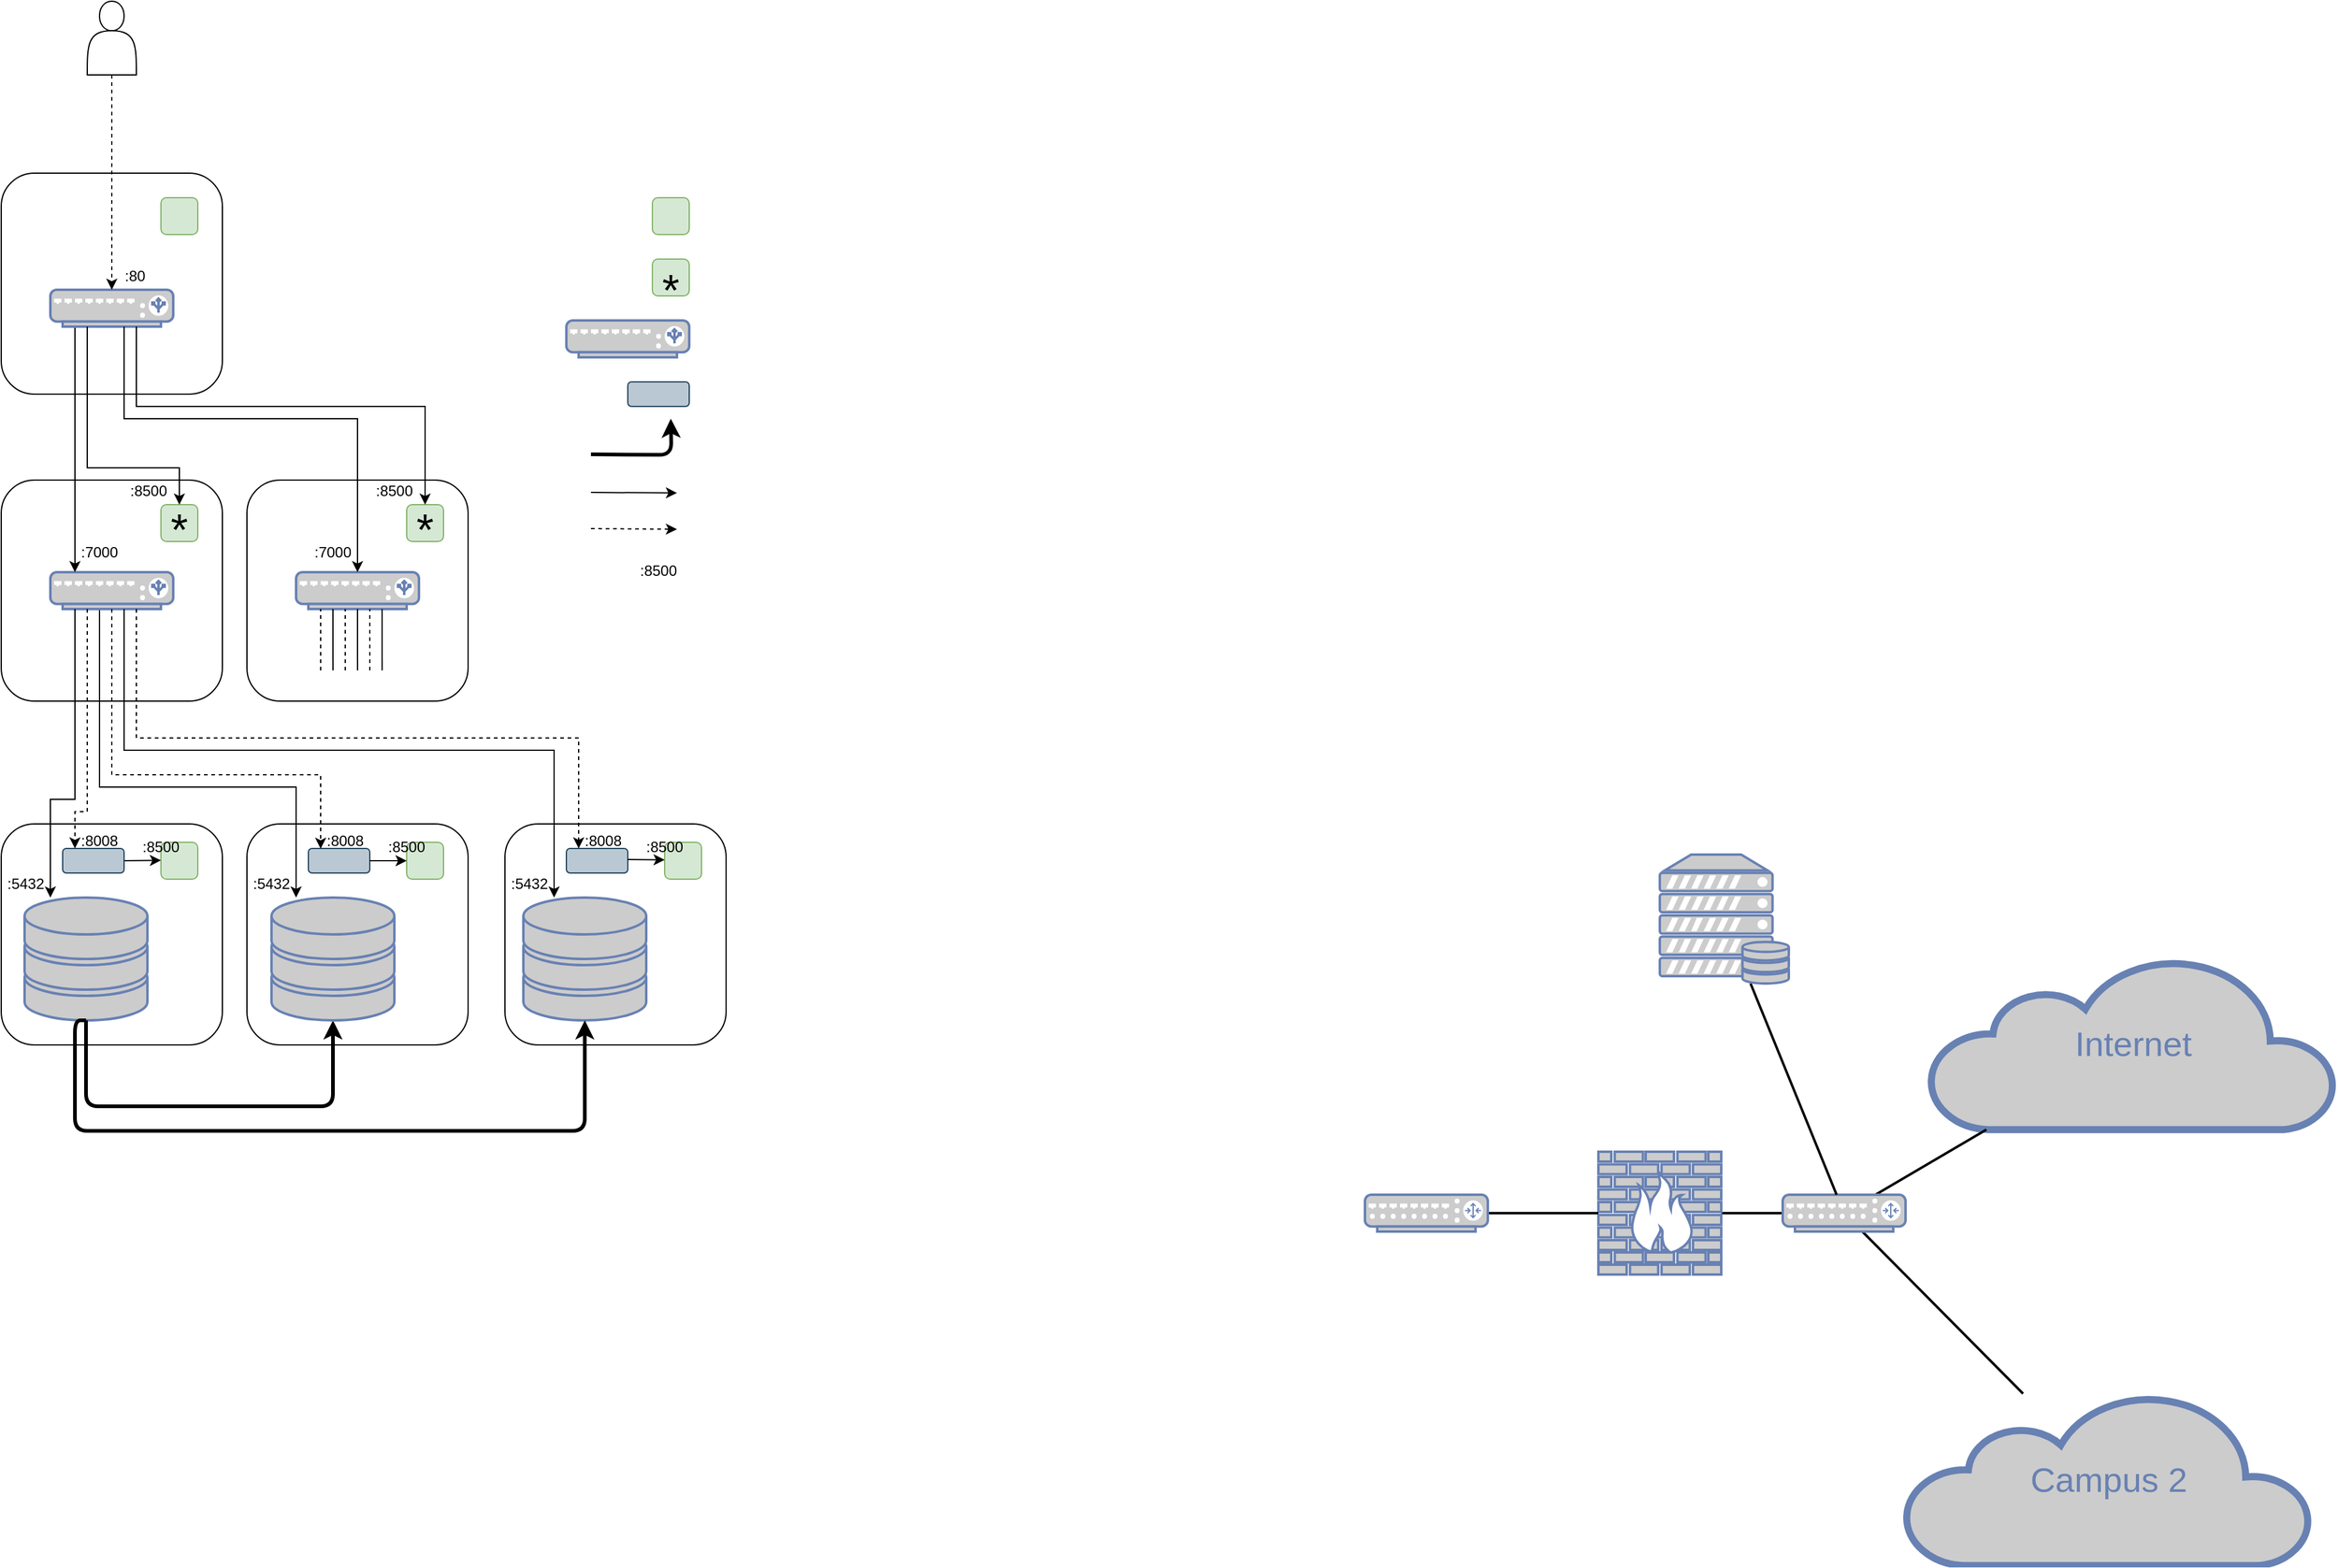 <mxfile version="13.2.1" type="github">
  <diagram name="Page-1" id="bfe91b75-5d2c-26a0-9c1d-138518896778">
    <mxGraphModel dx="1577" dy="983" grid="1" gridSize="10" guides="1" tooltips="1" connect="1" arrows="1" fold="1" page="1" pageScale="1" pageWidth="1100" pageHeight="850" background="#ffffff" math="0" shadow="0">
      <root>
        <mxCell id="0" />
        <mxCell id="1" parent="0" />
        <mxCell id="Ll7NFRcKtgWp0UhdgGWS-8" value="" style="rounded=1;whiteSpace=wrap;html=1;" vertex="1" parent="1">
          <mxGeometry x="250" y="440" width="180" height="180" as="geometry" />
        </mxCell>
        <mxCell id="Ll7NFRcKtgWp0UhdgGWS-7" value="" style="rounded=1;whiteSpace=wrap;html=1;" vertex="1" parent="1">
          <mxGeometry x="660" y="720" width="180" height="180" as="geometry" />
        </mxCell>
        <mxCell id="Ll7NFRcKtgWp0UhdgGWS-6" value="" style="rounded=1;whiteSpace=wrap;html=1;" vertex="1" parent="1">
          <mxGeometry x="450" y="720" width="180" height="180" as="geometry" />
        </mxCell>
        <mxCell id="Ll7NFRcKtgWp0UhdgGWS-5" value="" style="rounded=1;whiteSpace=wrap;html=1;" vertex="1" parent="1">
          <mxGeometry x="250" y="720" width="180" height="180" as="geometry" />
        </mxCell>
        <mxCell id="7c3789c024ecab99-55" style="edgeStyle=none;html=1;labelBackgroundColor=none;endArrow=none;endFill=0;strokeWidth=2;fontFamily=Verdana;fontSize=28;fontColor=#6881B3;" parent="1" source="7c3789c024ecab99-8" target="7c3789c024ecab99-54" edge="1">
          <mxGeometry relative="1" as="geometry">
            <mxPoint x="1720" y="977.0" as="targetPoint" />
          </mxGeometry>
        </mxCell>
        <mxCell id="7c3789c024ecab99-8" value="" style="fontColor=#0066CC;verticalAlign=top;verticalLabelPosition=bottom;labelPosition=center;align=center;html=1;fillColor=#CCCCCC;strokeColor=#6881B3;gradientColor=none;gradientDirection=north;strokeWidth=2;shape=mxgraph.networks.firewall;rounded=0;shadow=0;comic=0;" parent="1" vertex="1">
          <mxGeometry x="1550" y="987" width="100" height="100" as="geometry" />
        </mxCell>
        <mxCell id="7c3789c024ecab99-52" style="edgeStyle=none;html=1;labelBackgroundColor=none;endArrow=none;endFill=0;strokeWidth=2;fontFamily=Verdana;fontSize=15;fontColor=#036897;" parent="1" source="7c3789c024ecab99-10" target="7c3789c024ecab99-8" edge="1">
          <mxGeometry relative="1" as="geometry">
            <mxPoint x="1610.0" y="1057" as="targetPoint" />
          </mxGeometry>
        </mxCell>
        <mxCell id="7c3789c024ecab99-10" value="" style="fontColor=#0066CC;verticalAlign=top;verticalLabelPosition=bottom;labelPosition=center;align=center;html=1;fillColor=#CCCCCC;strokeColor=#6881B3;gradientColor=none;gradientDirection=north;strokeWidth=2;shape=mxgraph.networks.router;rounded=0;shadow=0;comic=0;" parent="1" vertex="1">
          <mxGeometry x="1360" y="1022" width="100" height="30" as="geometry" />
        </mxCell>
        <mxCell id="7c3789c024ecab99-53" value="Internet" style="html=1;fillColor=#CCCCCC;strokeColor=#6881B3;gradientColor=none;gradientDirection=north;strokeWidth=2;shape=mxgraph.networks.cloud;fontColor=#6881B3;rounded=0;shadow=0;comic=0;align=center;fontSize=28;" parent="1" vertex="1">
          <mxGeometry x="1820" y="829" width="330" height="140" as="geometry" />
        </mxCell>
        <mxCell id="7c3789c024ecab99-56" style="edgeStyle=none;html=1;labelBackgroundColor=none;endArrow=none;endFill=0;strokeWidth=2;fontFamily=Verdana;fontSize=28;fontColor=#6881B3;" parent="1" source="7c3789c024ecab99-54" target="7c3789c024ecab99-53" edge="1">
          <mxGeometry relative="1" as="geometry" />
        </mxCell>
        <mxCell id="7c3789c024ecab99-77" style="edgeStyle=none;html=1;labelBackgroundColor=none;endArrow=none;endFill=0;strokeWidth=2;fontFamily=Verdana;fontSize=28;fontColor=#6881B3;" parent="1" source="7c3789c024ecab99-54" target="7c3789c024ecab99-76" edge="1">
          <mxGeometry relative="1" as="geometry" />
        </mxCell>
        <mxCell id="7c3789c024ecab99-54" value="" style="fontColor=#0066CC;verticalAlign=top;verticalLabelPosition=bottom;labelPosition=center;align=center;html=1;fillColor=#CCCCCC;strokeColor=#6881B3;gradientColor=none;gradientDirection=north;strokeWidth=2;shape=mxgraph.networks.router;rounded=0;shadow=0;comic=0;" parent="1" vertex="1">
          <mxGeometry x="1700" y="1022" width="100" height="30" as="geometry" />
        </mxCell>
        <mxCell id="7c3789c024ecab99-57" value="" style="fontColor=#0066CC;verticalAlign=top;verticalLabelPosition=bottom;labelPosition=center;align=center;html=1;fillColor=#CCCCCC;strokeColor=#6881B3;gradientColor=none;gradientDirection=north;strokeWidth=2;shape=mxgraph.networks.storage;rounded=0;shadow=0;comic=0;" parent="1" vertex="1">
          <mxGeometry x="269" y="780" width="100" height="100" as="geometry" />
        </mxCell>
        <mxCell id="7c3789c024ecab99-59" style="edgeStyle=none;html=1;labelBackgroundColor=none;endArrow=none;endFill=0;strokeWidth=2;fontFamily=Verdana;fontSize=28;fontColor=#6881B3;" parent="1" source="7c3789c024ecab99-58" target="7c3789c024ecab99-54" edge="1">
          <mxGeometry relative="1" as="geometry">
            <mxPoint x="1630" y="967" as="targetPoint" />
          </mxGeometry>
        </mxCell>
        <mxCell id="7c3789c024ecab99-58" value="" style="fontColor=#0066CC;verticalAlign=top;verticalLabelPosition=bottom;labelPosition=center;align=center;html=1;fillColor=#CCCCCC;strokeColor=#6881B3;gradientColor=none;gradientDirection=north;strokeWidth=2;shape=mxgraph.networks.server_storage;rounded=0;shadow=0;comic=0;" parent="1" vertex="1">
          <mxGeometry x="1600" y="745" width="105" height="105" as="geometry" />
        </mxCell>
        <mxCell id="7c3789c024ecab99-75" style="edgeStyle=orthogonalEdgeStyle;html=1;labelBackgroundColor=none;endArrow=classic;endFill=1;strokeWidth=3;fontFamily=Verdana;fontSize=28;fontColor=#6881B3;entryX=0.5;entryY=1;entryDx=0;entryDy=0;entryPerimeter=0;exitX=0.5;exitY=1;exitDx=0;exitDy=0;exitPerimeter=0;" parent="1" source="7c3789c024ecab99-57" target="Ll7NFRcKtgWp0UhdgGWS-1" edge="1">
          <mxGeometry relative="1" as="geometry">
            <mxPoint x="1300" y="900" as="targetPoint" />
            <Array as="points">
              <mxPoint x="340" y="950" />
              <mxPoint x="540" y="950" />
            </Array>
            <mxPoint x="830" y="1692" as="sourcePoint" />
          </mxGeometry>
        </mxCell>
        <mxCell id="7c3789c024ecab99-76" value="Campus 2" style="html=1;fillColor=#CCCCCC;strokeColor=#6881B3;gradientColor=none;gradientDirection=north;strokeWidth=2;shape=mxgraph.networks.cloud;fontColor=#6881B3;rounded=0;shadow=0;comic=0;align=center;fontSize=28;" parent="1" vertex="1">
          <mxGeometry x="1800" y="1184" width="330" height="140" as="geometry" />
        </mxCell>
        <mxCell id="Ll7NFRcKtgWp0UhdgGWS-1" value="" style="fontColor=#0066CC;verticalAlign=top;verticalLabelPosition=bottom;labelPosition=center;align=center;html=1;fillColor=#CCCCCC;strokeColor=#6881B3;gradientColor=none;gradientDirection=north;strokeWidth=2;shape=mxgraph.networks.storage;rounded=0;shadow=0;comic=0;" vertex="1" parent="1">
          <mxGeometry x="470" y="780" width="100" height="100" as="geometry" />
        </mxCell>
        <mxCell id="Ll7NFRcKtgWp0UhdgGWS-2" value="" style="fontColor=#0066CC;verticalAlign=top;verticalLabelPosition=bottom;labelPosition=center;align=center;html=1;fillColor=#CCCCCC;strokeColor=#6881B3;gradientColor=none;gradientDirection=north;strokeWidth=2;shape=mxgraph.networks.storage;rounded=0;shadow=0;comic=0;" vertex="1" parent="1">
          <mxGeometry x="675" y="780" width="100" height="100" as="geometry" />
        </mxCell>
        <mxCell id="Ll7NFRcKtgWp0UhdgGWS-3" style="edgeStyle=orthogonalEdgeStyle;html=1;labelBackgroundColor=none;endArrow=classic;endFill=1;strokeWidth=3;fontFamily=Verdana;fontSize=28;fontColor=#6881B3;entryX=0.5;entryY=1;entryDx=0;entryDy=0;entryPerimeter=0;exitX=0.5;exitY=1;exitDx=0;exitDy=0;exitPerimeter=0;startArrow=none;startFill=0;" edge="1" parent="1" source="7c3789c024ecab99-57" target="Ll7NFRcKtgWp0UhdgGWS-2">
          <mxGeometry relative="1" as="geometry">
            <mxPoint x="550" y="890" as="targetPoint" />
            <Array as="points">
              <mxPoint x="310" y="880" />
              <mxPoint x="310" y="970" />
              <mxPoint x="725" y="970" />
            </Array>
            <mxPoint x="350" y="890" as="sourcePoint" />
          </mxGeometry>
        </mxCell>
        <mxCell id="Ll7NFRcKtgWp0UhdgGWS-11" value="" style="edgeStyle=orthogonalEdgeStyle;rounded=0;orthogonalLoop=1;jettySize=auto;html=1;startArrow=none;startFill=0;endArrow=classic;endFill=1;" edge="1" parent="1" source="Ll7NFRcKtgWp0UhdgGWS-4">
          <mxGeometry relative="1" as="geometry">
            <mxPoint x="490" y="780" as="targetPoint" />
            <Array as="points">
              <mxPoint x="330" y="690" />
              <mxPoint x="490" y="690" />
            </Array>
          </mxGeometry>
        </mxCell>
        <mxCell id="Ll7NFRcKtgWp0UhdgGWS-4" value="" style="fontColor=#0066CC;verticalAlign=top;verticalLabelPosition=bottom;labelPosition=center;align=center;html=1;outlineConnect=0;fillColor=#CCCCCC;strokeColor=#6881B3;gradientColor=none;gradientDirection=north;strokeWidth=2;shape=mxgraph.networks.load_balancer;" vertex="1" parent="1">
          <mxGeometry x="290" y="515" width="100" height="30" as="geometry" />
        </mxCell>
        <mxCell id="Ll7NFRcKtgWp0UhdgGWS-12" value="" style="rounded=1;whiteSpace=wrap;html=1;" vertex="1" parent="1">
          <mxGeometry x="450" y="440" width="180" height="180" as="geometry" />
        </mxCell>
        <mxCell id="Ll7NFRcKtgWp0UhdgGWS-14" value="" style="edgeStyle=orthogonalEdgeStyle;rounded=0;orthogonalLoop=1;jettySize=auto;html=1;startArrow=none;startFill=0;endArrow=classic;endFill=1;entryX=0.208;entryY=0.016;entryDx=0;entryDy=0;dashed=1;entryPerimeter=0;" edge="1" parent="1" source="Ll7NFRcKtgWp0UhdgGWS-4" target="Ll7NFRcKtgWp0UhdgGWS-15">
          <mxGeometry relative="1" as="geometry">
            <mxPoint x="350.0" y="510" as="sourcePoint" />
            <mxPoint x="520.0" y="790" as="targetPoint" />
            <Array as="points">
              <mxPoint x="340" y="680" />
              <mxPoint x="510" y="680" />
              <mxPoint x="510" y="740" />
            </Array>
          </mxGeometry>
        </mxCell>
        <mxCell id="Ll7NFRcKtgWp0UhdgGWS-15" value="" style="rounded=1;whiteSpace=wrap;html=1;fillColor=#bac8d3;strokeColor=#23445d;" vertex="1" parent="1">
          <mxGeometry x="500" y="740" width="50" height="20" as="geometry" />
        </mxCell>
        <mxCell id="Ll7NFRcKtgWp0UhdgGWS-17" value="" style="rounded=1;whiteSpace=wrap;html=1;fillColor=#d5e8d4;strokeColor=#82b366;" vertex="1" parent="1">
          <mxGeometry x="580" y="735" width="30" height="30" as="geometry" />
        </mxCell>
        <mxCell id="Ll7NFRcKtgWp0UhdgGWS-18" value="" style="rounded=1;whiteSpace=wrap;html=1;fillColor=#d5e8d4;strokeColor=#82b366;" vertex="1" parent="1">
          <mxGeometry x="580" y="460" width="30" height="30" as="geometry" />
        </mxCell>
        <mxCell id="Ll7NFRcKtgWp0UhdgGWS-19" value="" style="rounded=1;whiteSpace=wrap;html=1;fillColor=#d5e8d4;strokeColor=#82b366;" vertex="1" parent="1">
          <mxGeometry x="380" y="460" width="30" height="30" as="geometry" />
        </mxCell>
        <mxCell id="Ll7NFRcKtgWp0UhdgGWS-20" value="" style="rounded=1;whiteSpace=wrap;html=1;fillColor=#d5e8d4;strokeColor=#82b366;" vertex="1" parent="1">
          <mxGeometry x="380" y="735" width="30" height="30" as="geometry" />
        </mxCell>
        <mxCell id="Ll7NFRcKtgWp0UhdgGWS-21" value="" style="rounded=1;whiteSpace=wrap;html=1;fillColor=#d5e8d4;strokeColor=#82b366;" vertex="1" parent="1">
          <mxGeometry x="790" y="735" width="30" height="30" as="geometry" />
        </mxCell>
        <mxCell id="Ll7NFRcKtgWp0UhdgGWS-22" value="" style="endArrow=classic;html=1;exitX=1;exitY=0.5;exitDx=0;exitDy=0;entryX=0;entryY=0.5;entryDx=0;entryDy=0;" edge="1" parent="1" source="Ll7NFRcKtgWp0UhdgGWS-15" target="Ll7NFRcKtgWp0UhdgGWS-17">
          <mxGeometry width="50" height="50" relative="1" as="geometry">
            <mxPoint x="530" y="720" as="sourcePoint" />
            <mxPoint x="580" y="670" as="targetPoint" />
          </mxGeometry>
        </mxCell>
        <mxCell id="Ll7NFRcKtgWp0UhdgGWS-23" value="" style="rounded=1;whiteSpace=wrap;html=1;" vertex="1" parent="1">
          <mxGeometry x="250" y="190" width="180" height="180" as="geometry" />
        </mxCell>
        <mxCell id="Ll7NFRcKtgWp0UhdgGWS-26" style="edgeStyle=orthogonalEdgeStyle;rounded=0;orthogonalLoop=1;jettySize=auto;html=1;exitX=0.5;exitY=1;exitDx=0;exitDy=0;exitPerimeter=0;startArrow=none;startFill=0;endArrow=classic;endFill=1;" edge="1" parent="1" source="Ll7NFRcKtgWp0UhdgGWS-24" target="Ll7NFRcKtgWp0UhdgGWS-4">
          <mxGeometry relative="1" as="geometry">
            <Array as="points">
              <mxPoint x="310" y="315" />
            </Array>
          </mxGeometry>
        </mxCell>
        <mxCell id="Ll7NFRcKtgWp0UhdgGWS-24" value="" style="fontColor=#0066CC;verticalAlign=top;verticalLabelPosition=bottom;labelPosition=center;align=center;html=1;outlineConnect=0;fillColor=#CCCCCC;strokeColor=#6881B3;gradientColor=none;gradientDirection=north;strokeWidth=2;shape=mxgraph.networks.load_balancer;" vertex="1" parent="1">
          <mxGeometry x="290" y="285" width="100" height="30" as="geometry" />
        </mxCell>
        <mxCell id="Ll7NFRcKtgWp0UhdgGWS-25" value="" style="rounded=1;whiteSpace=wrap;html=1;fillColor=#d5e8d4;strokeColor=#82b366;" vertex="1" parent="1">
          <mxGeometry x="380" y="210" width="30" height="30" as="geometry" />
        </mxCell>
        <mxCell id="Ll7NFRcKtgWp0UhdgGWS-27" style="edgeStyle=orthogonalEdgeStyle;rounded=0;orthogonalLoop=1;jettySize=auto;html=1;startArrow=none;startFill=0;endArrow=classic;endFill=1;entryX=0.5;entryY=0;entryDx=0;entryDy=0;" edge="1" parent="1" source="Ll7NFRcKtgWp0UhdgGWS-24" target="Ll7NFRcKtgWp0UhdgGWS-19">
          <mxGeometry relative="1" as="geometry">
            <mxPoint x="350" y="325" as="sourcePoint" />
            <mxPoint x="350" y="545" as="targetPoint" />
            <Array as="points">
              <mxPoint x="320" y="430" />
              <mxPoint x="395" y="430" />
            </Array>
          </mxGeometry>
        </mxCell>
        <mxCell id="Ll7NFRcKtgWp0UhdgGWS-28" style="edgeStyle=orthogonalEdgeStyle;rounded=0;orthogonalLoop=1;jettySize=auto;html=1;startArrow=none;startFill=0;endArrow=classic;endFill=1;entryX=0.5;entryY=0;entryDx=0;entryDy=0;" edge="1" parent="1" source="Ll7NFRcKtgWp0UhdgGWS-24" target="Ll7NFRcKtgWp0UhdgGWS-18">
          <mxGeometry relative="1" as="geometry">
            <mxPoint x="350.059" y="325" as="sourcePoint" />
            <mxPoint x="405" y="470" as="targetPoint" />
            <Array as="points">
              <mxPoint x="360" y="380" />
              <mxPoint x="595" y="380" />
            </Array>
          </mxGeometry>
        </mxCell>
        <mxCell id="Ll7NFRcKtgWp0UhdgGWS-30" value="" style="rounded=1;whiteSpace=wrap;html=1;fillColor=#bac8d3;strokeColor=#23445d;" vertex="1" parent="1">
          <mxGeometry x="710" y="740" width="50" height="20" as="geometry" />
        </mxCell>
        <mxCell id="Ll7NFRcKtgWp0UhdgGWS-31" value="" style="edgeStyle=orthogonalEdgeStyle;rounded=0;orthogonalLoop=1;jettySize=auto;html=1;startArrow=none;startFill=0;endArrow=classic;endFill=1;dashed=1;" edge="1" parent="1" source="Ll7NFRcKtgWp0UhdgGWS-4">
          <mxGeometry relative="1" as="geometry">
            <mxPoint x="370" y="575" as="sourcePoint" />
            <mxPoint x="310" y="740" as="targetPoint" />
            <Array as="points">
              <mxPoint x="320" y="710" />
              <mxPoint x="310" y="710" />
              <mxPoint x="310" y="740" />
            </Array>
          </mxGeometry>
        </mxCell>
        <mxCell id="Ll7NFRcKtgWp0UhdgGWS-32" value="" style="edgeStyle=orthogonalEdgeStyle;rounded=0;orthogonalLoop=1;jettySize=auto;html=1;startArrow=none;startFill=0;endArrow=classic;endFill=1;" edge="1" parent="1" source="Ll7NFRcKtgWp0UhdgGWS-4">
          <mxGeometry relative="1" as="geometry">
            <mxPoint x="320" y="575" as="sourcePoint" />
            <mxPoint x="290" y="780" as="targetPoint" />
            <Array as="points">
              <mxPoint x="310" y="700" />
              <mxPoint x="290" y="700" />
            </Array>
          </mxGeometry>
        </mxCell>
        <mxCell id="Ll7NFRcKtgWp0UhdgGWS-33" value="" style="edgeStyle=orthogonalEdgeStyle;rounded=0;orthogonalLoop=1;jettySize=auto;html=1;startArrow=none;startFill=0;endArrow=classic;endFill=1;dashed=1;" edge="1" parent="1" source="Ll7NFRcKtgWp0UhdgGWS-4">
          <mxGeometry relative="1" as="geometry">
            <mxPoint x="350" y="575" as="sourcePoint" />
            <mxPoint x="720" y="740" as="targetPoint" />
            <Array as="points">
              <mxPoint x="360" y="650" />
              <mxPoint x="720" y="650" />
            </Array>
          </mxGeometry>
        </mxCell>
        <mxCell id="Ll7NFRcKtgWp0UhdgGWS-34" value="" style="edgeStyle=orthogonalEdgeStyle;rounded=0;orthogonalLoop=1;jettySize=auto;html=1;startArrow=none;startFill=0;endArrow=classic;endFill=1;" edge="1" parent="1" source="Ll7NFRcKtgWp0UhdgGWS-4">
          <mxGeometry relative="1" as="geometry">
            <mxPoint x="360" y="575" as="sourcePoint" />
            <mxPoint x="700" y="780" as="targetPoint" />
            <Array as="points">
              <mxPoint x="350" y="660" />
              <mxPoint x="700" y="660" />
            </Array>
          </mxGeometry>
        </mxCell>
        <mxCell id="Ll7NFRcKtgWp0UhdgGWS-35" value="" style="fontColor=#0066CC;verticalAlign=top;verticalLabelPosition=bottom;labelPosition=center;align=center;html=1;outlineConnect=0;fillColor=#CCCCCC;strokeColor=#6881B3;gradientColor=none;gradientDirection=north;strokeWidth=2;shape=mxgraph.networks.load_balancer;" vertex="1" parent="1">
          <mxGeometry x="490" y="515" width="100" height="30" as="geometry" />
        </mxCell>
        <mxCell id="Ll7NFRcKtgWp0UhdgGWS-36" style="edgeStyle=orthogonalEdgeStyle;rounded=0;orthogonalLoop=1;jettySize=auto;html=1;startArrow=none;startFill=0;endArrow=classic;endFill=1;" edge="1" parent="1" source="Ll7NFRcKtgWp0UhdgGWS-24">
          <mxGeometry relative="1" as="geometry">
            <mxPoint x="370" y="325" as="sourcePoint" />
            <mxPoint x="540" y="515" as="targetPoint" />
            <Array as="points">
              <mxPoint x="350" y="390" />
              <mxPoint x="540" y="390" />
              <mxPoint x="540" y="515" />
            </Array>
          </mxGeometry>
        </mxCell>
        <mxCell id="Ll7NFRcKtgWp0UhdgGWS-37" value="" style="rounded=1;whiteSpace=wrap;html=1;fillColor=#d5e8d4;strokeColor=#82b366;" vertex="1" parent="1">
          <mxGeometry x="780" y="210" width="30" height="30" as="geometry" />
        </mxCell>
        <mxCell id="Ll7NFRcKtgWp0UhdgGWS-38" value="*" style="text;html=1;strokeColor=none;fillColor=none;align=center;verticalAlign=middle;whiteSpace=wrap;rounded=0;fontSize=36;" vertex="1" parent="1">
          <mxGeometry x="375" y="470" width="40" height="20" as="geometry" />
        </mxCell>
        <mxCell id="Ll7NFRcKtgWp0UhdgGWS-39" value="*" style="text;html=1;strokeColor=none;fillColor=none;align=center;verticalAlign=middle;whiteSpace=wrap;rounded=0;fontSize=36;" vertex="1" parent="1">
          <mxGeometry x="575" y="470" width="40" height="20" as="geometry" />
        </mxCell>
        <mxCell id="Ll7NFRcKtgWp0UhdgGWS-40" value="" style="rounded=1;whiteSpace=wrap;html=1;fillColor=#d5e8d4;strokeColor=#82b366;" vertex="1" parent="1">
          <mxGeometry x="780" y="260" width="30" height="30" as="geometry" />
        </mxCell>
        <mxCell id="Ll7NFRcKtgWp0UhdgGWS-41" value="*" style="text;html=1;strokeColor=none;fillColor=none;align=center;verticalAlign=middle;whiteSpace=wrap;rounded=0;fontSize=36;" vertex="1" parent="1">
          <mxGeometry x="775" y="275" width="40" height="20" as="geometry" />
        </mxCell>
        <mxCell id="Ll7NFRcKtgWp0UhdgGWS-42" value="" style="fontColor=#0066CC;verticalAlign=top;verticalLabelPosition=bottom;labelPosition=center;align=center;html=1;outlineConnect=0;fillColor=#CCCCCC;strokeColor=#6881B3;gradientColor=none;gradientDirection=north;strokeWidth=2;shape=mxgraph.networks.load_balancer;" vertex="1" parent="1">
          <mxGeometry x="710" y="310" width="100" height="30" as="geometry" />
        </mxCell>
        <mxCell id="Ll7NFRcKtgWp0UhdgGWS-43" value="" style="rounded=1;whiteSpace=wrap;html=1;fillColor=#bac8d3;strokeColor=#23445d;" vertex="1" parent="1">
          <mxGeometry x="760" y="360" width="50" height="20" as="geometry" />
        </mxCell>
        <mxCell id="Ll7NFRcKtgWp0UhdgGWS-45" value="&lt;font style=&quot;font-size: 12px&quot;&gt;:5432&lt;/font&gt;" style="text;html=1;strokeColor=none;fillColor=none;align=center;verticalAlign=middle;whiteSpace=wrap;rounded=0;fontSize=36;" vertex="1" parent="1">
          <mxGeometry x="250" y="750" width="40" height="20" as="geometry" />
        </mxCell>
        <mxCell id="Ll7NFRcKtgWp0UhdgGWS-46" value="&lt;font style=&quot;font-size: 12px&quot;&gt;:8008&lt;/font&gt;" style="text;html=1;strokeColor=none;fillColor=none;align=center;verticalAlign=middle;whiteSpace=wrap;rounded=0;fontSize=36;" vertex="1" parent="1">
          <mxGeometry x="310" y="715" width="40" height="20" as="geometry" />
        </mxCell>
        <mxCell id="Ll7NFRcKtgWp0UhdgGWS-47" value="&lt;font style=&quot;font-size: 12px&quot;&gt;:7000&lt;/font&gt;" style="text;html=1;strokeColor=none;fillColor=none;align=center;verticalAlign=middle;whiteSpace=wrap;rounded=0;fontSize=36;" vertex="1" parent="1">
          <mxGeometry x="310" y="480" width="40" height="20" as="geometry" />
        </mxCell>
        <mxCell id="Ll7NFRcKtgWp0UhdgGWS-48" value="&lt;font style=&quot;font-size: 12px&quot;&gt;:8500&lt;/font&gt;" style="text;html=1;strokeColor=none;fillColor=none;align=center;verticalAlign=middle;whiteSpace=wrap;rounded=0;fontSize=36;" vertex="1" parent="1">
          <mxGeometry x="350" y="425" width="40" height="30" as="geometry" />
        </mxCell>
        <mxCell id="Ll7NFRcKtgWp0UhdgGWS-49" value="&lt;font style=&quot;font-size: 12px&quot;&gt;:8500&lt;/font&gt;" style="text;html=1;strokeColor=none;fillColor=none;align=center;verticalAlign=middle;whiteSpace=wrap;rounded=0;fontSize=36;" vertex="1" parent="1">
          <mxGeometry x="560" y="720" width="40" height="20" as="geometry" />
        </mxCell>
        <mxCell id="Ll7NFRcKtgWp0UhdgGWS-51" style="edgeStyle=orthogonalEdgeStyle;rounded=0;orthogonalLoop=1;jettySize=auto;html=1;exitX=0.5;exitY=1;exitDx=0;exitDy=0;entryX=0.5;entryY=0;entryDx=0;entryDy=0;entryPerimeter=0;dashed=1;startArrow=none;startFill=0;endArrow=classic;endFill=1;fontSize=36;" edge="1" parent="1" source="Ll7NFRcKtgWp0UhdgGWS-50" target="Ll7NFRcKtgWp0UhdgGWS-24">
          <mxGeometry relative="1" as="geometry" />
        </mxCell>
        <mxCell id="Ll7NFRcKtgWp0UhdgGWS-50" value="" style="shape=actor;whiteSpace=wrap;html=1;fontSize=36;" vertex="1" parent="1">
          <mxGeometry x="320" y="50" width="40" height="60" as="geometry" />
        </mxCell>
        <mxCell id="Ll7NFRcKtgWp0UhdgGWS-52" value="&lt;font style=&quot;font-size: 12px&quot;&gt;:80&lt;/font&gt;" style="text;html=1;strokeColor=none;fillColor=none;align=center;verticalAlign=middle;whiteSpace=wrap;rounded=0;fontSize=36;" vertex="1" parent="1">
          <mxGeometry x="339" y="255" width="40" height="20" as="geometry" />
        </mxCell>
        <mxCell id="Ll7NFRcKtgWp0UhdgGWS-53" value="&lt;font style=&quot;font-size: 12px&quot;&gt;:7000&lt;/font&gt;" style="text;html=1;strokeColor=none;fillColor=none;align=center;verticalAlign=middle;whiteSpace=wrap;rounded=0;fontSize=36;" vertex="1" parent="1">
          <mxGeometry x="500" y="480" width="40" height="20" as="geometry" />
        </mxCell>
        <mxCell id="Ll7NFRcKtgWp0UhdgGWS-54" value="&lt;font style=&quot;font-size: 12px&quot;&gt;:8500&lt;/font&gt;" style="text;html=1;strokeColor=none;fillColor=none;align=center;verticalAlign=middle;whiteSpace=wrap;rounded=0;fontSize=36;" vertex="1" parent="1">
          <mxGeometry x="550" y="425" width="40" height="30" as="geometry" />
        </mxCell>
        <mxCell id="Ll7NFRcKtgWp0UhdgGWS-55" value="" style="endArrow=none;html=1;fontSize=36;exitX=0.389;exitY=0.861;exitDx=0;exitDy=0;exitPerimeter=0;" edge="1" parent="1" source="Ll7NFRcKtgWp0UhdgGWS-12">
          <mxGeometry width="50" height="50" relative="1" as="geometry">
            <mxPoint x="470" y="595" as="sourcePoint" />
            <mxPoint x="520" y="545" as="targetPoint" />
          </mxGeometry>
        </mxCell>
        <mxCell id="Ll7NFRcKtgWp0UhdgGWS-56" value="" style="endArrow=none;html=1;dashed=1;fontSize=36;exitX=0.389;exitY=0.861;exitDx=0;exitDy=0;exitPerimeter=0;" edge="1" parent="1">
          <mxGeometry width="50" height="50" relative="1" as="geometry">
            <mxPoint x="530.02" y="594.98" as="sourcePoint" />
            <mxPoint x="530" y="545" as="targetPoint" />
          </mxGeometry>
        </mxCell>
        <mxCell id="Ll7NFRcKtgWp0UhdgGWS-57" value="" style="endArrow=none;html=1;dashed=1;fontSize=36;exitX=0.389;exitY=0.861;exitDx=0;exitDy=0;exitPerimeter=0;" edge="1" parent="1">
          <mxGeometry width="50" height="50" relative="1" as="geometry">
            <mxPoint x="510.02" y="594.98" as="sourcePoint" />
            <mxPoint x="510" y="545" as="targetPoint" />
          </mxGeometry>
        </mxCell>
        <mxCell id="Ll7NFRcKtgWp0UhdgGWS-58" value="" style="endArrow=none;html=1;fontSize=36;exitX=0.389;exitY=0.861;exitDx=0;exitDy=0;exitPerimeter=0;" edge="1" parent="1">
          <mxGeometry width="50" height="50" relative="1" as="geometry">
            <mxPoint x="540.02" y="594.98" as="sourcePoint" />
            <mxPoint x="540" y="545" as="targetPoint" />
          </mxGeometry>
        </mxCell>
        <mxCell id="Ll7NFRcKtgWp0UhdgGWS-59" value="" style="endArrow=none;html=1;dashed=1;fontSize=36;exitX=0.389;exitY=0.861;exitDx=0;exitDy=0;exitPerimeter=0;" edge="1" parent="1">
          <mxGeometry width="50" height="50" relative="1" as="geometry">
            <mxPoint x="550.02" y="594.98" as="sourcePoint" />
            <mxPoint x="550" y="545" as="targetPoint" />
          </mxGeometry>
        </mxCell>
        <mxCell id="Ll7NFRcKtgWp0UhdgGWS-60" value="" style="endArrow=none;html=1;fontSize=36;exitX=0.389;exitY=0.861;exitDx=0;exitDy=0;exitPerimeter=0;" edge="1" parent="1">
          <mxGeometry width="50" height="50" relative="1" as="geometry">
            <mxPoint x="560.02" y="594.98" as="sourcePoint" />
            <mxPoint x="560" y="545" as="targetPoint" />
          </mxGeometry>
        </mxCell>
        <mxCell id="Ll7NFRcKtgWp0UhdgGWS-61" value="&lt;font style=&quot;font-size: 12px&quot;&gt;:8008&lt;/font&gt;" style="text;html=1;strokeColor=none;fillColor=none;align=center;verticalAlign=middle;whiteSpace=wrap;rounded=0;fontSize=36;" vertex="1" parent="1">
          <mxGeometry x="510" y="715" width="40" height="20" as="geometry" />
        </mxCell>
        <mxCell id="Ll7NFRcKtgWp0UhdgGWS-62" value="&lt;font style=&quot;font-size: 12px&quot;&gt;:8008&lt;/font&gt;" style="text;html=1;strokeColor=none;fillColor=none;align=center;verticalAlign=middle;whiteSpace=wrap;rounded=0;fontSize=36;" vertex="1" parent="1">
          <mxGeometry x="720" y="715" width="40" height="20" as="geometry" />
        </mxCell>
        <mxCell id="Ll7NFRcKtgWp0UhdgGWS-63" value="&lt;font style=&quot;font-size: 12px&quot;&gt;:5432&lt;/font&gt;" style="text;html=1;strokeColor=none;fillColor=none;align=center;verticalAlign=middle;whiteSpace=wrap;rounded=0;fontSize=36;" vertex="1" parent="1">
          <mxGeometry x="450" y="750" width="40" height="20" as="geometry" />
        </mxCell>
        <mxCell id="Ll7NFRcKtgWp0UhdgGWS-64" value="&lt;font style=&quot;font-size: 12px&quot;&gt;:5432&lt;/font&gt;" style="text;html=1;strokeColor=none;fillColor=none;align=center;verticalAlign=middle;whiteSpace=wrap;rounded=0;fontSize=36;" vertex="1" parent="1">
          <mxGeometry x="660" y="750" width="40" height="20" as="geometry" />
        </mxCell>
        <mxCell id="Ll7NFRcKtgWp0UhdgGWS-65" value="&lt;font style=&quot;font-size: 12px&quot;&gt;:8500&lt;/font&gt;" style="text;html=1;strokeColor=none;fillColor=none;align=center;verticalAlign=middle;whiteSpace=wrap;rounded=0;fontSize=36;" vertex="1" parent="1">
          <mxGeometry x="360" y="720" width="40" height="20" as="geometry" />
        </mxCell>
        <mxCell id="Ll7NFRcKtgWp0UhdgGWS-66" value="&lt;font style=&quot;font-size: 12px&quot;&gt;:8500&lt;/font&gt;" style="text;html=1;strokeColor=none;fillColor=none;align=center;verticalAlign=middle;whiteSpace=wrap;rounded=0;fontSize=36;" vertex="1" parent="1">
          <mxGeometry x="770" y="720" width="40" height="20" as="geometry" />
        </mxCell>
        <mxCell id="Ll7NFRcKtgWp0UhdgGWS-67" value="" style="endArrow=classic;html=1;exitX=1;exitY=0.5;exitDx=0;exitDy=0;entryX=0;entryY=0.5;entryDx=0;entryDy=0;" edge="1" parent="1" source="Ll7NFRcKtgWp0UhdgGWS-29">
          <mxGeometry width="50" height="50" relative="1" as="geometry">
            <mxPoint x="320" y="749.66" as="sourcePoint" />
            <mxPoint x="380" y="749.66" as="targetPoint" />
          </mxGeometry>
        </mxCell>
        <mxCell id="Ll7NFRcKtgWp0UhdgGWS-68" value="" style="endArrow=classic;html=1;entryX=0;entryY=0.5;entryDx=0;entryDy=0;" edge="1" parent="1">
          <mxGeometry width="50" height="50" relative="1" as="geometry">
            <mxPoint x="760" y="749" as="sourcePoint" />
            <mxPoint x="790" y="749.31" as="targetPoint" />
          </mxGeometry>
        </mxCell>
        <mxCell id="Ll7NFRcKtgWp0UhdgGWS-29" value="" style="rounded=1;whiteSpace=wrap;html=1;fillColor=#bac8d3;strokeColor=#23445d;" vertex="1" parent="1">
          <mxGeometry x="300" y="740" width="50" height="20" as="geometry" />
        </mxCell>
        <mxCell id="Ll7NFRcKtgWp0UhdgGWS-70" style="edgeStyle=orthogonalEdgeStyle;html=1;labelBackgroundColor=none;endArrow=classic;endFill=1;strokeWidth=3;fontFamily=Verdana;fontSize=28;fontColor=#6881B3;" edge="1" parent="1">
          <mxGeometry relative="1" as="geometry">
            <mxPoint x="795" y="390" as="targetPoint" />
            <mxPoint x="730" y="419" as="sourcePoint" />
          </mxGeometry>
        </mxCell>
        <mxCell id="Ll7NFRcKtgWp0UhdgGWS-71" value="" style="endArrow=classic;html=1;strokeWidth=1;fontSize=36;" edge="1" parent="1">
          <mxGeometry width="50" height="50" relative="1" as="geometry">
            <mxPoint x="730" y="450" as="sourcePoint" />
            <mxPoint x="800" y="450.48" as="targetPoint" />
          </mxGeometry>
        </mxCell>
        <mxCell id="Ll7NFRcKtgWp0UhdgGWS-72" value="" style="endArrow=classic;html=1;strokeWidth=1;fontSize=36;dashed=1;" edge="1" parent="1">
          <mxGeometry width="50" height="50" relative="1" as="geometry">
            <mxPoint x="730" y="479.52" as="sourcePoint" />
            <mxPoint x="800" y="480" as="targetPoint" />
          </mxGeometry>
        </mxCell>
        <mxCell id="Ll7NFRcKtgWp0UhdgGWS-73" value="&lt;font style=&quot;font-size: 12px&quot;&gt;:8500&lt;/font&gt;" style="text;html=1;strokeColor=none;fillColor=none;align=center;verticalAlign=middle;whiteSpace=wrap;rounded=0;fontSize=36;" vertex="1" parent="1">
          <mxGeometry x="765" y="490" width="40" height="30" as="geometry" />
        </mxCell>
      </root>
    </mxGraphModel>
  </diagram>
</mxfile>
